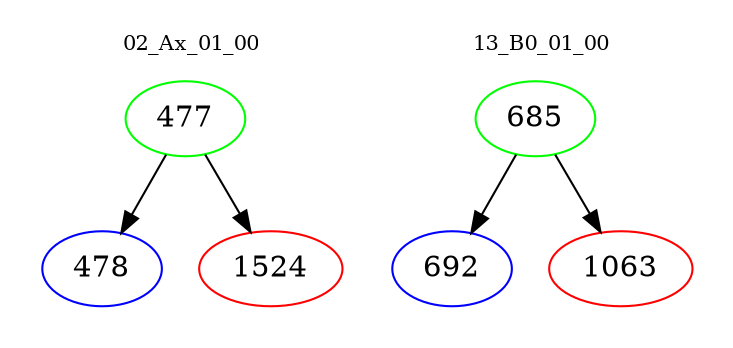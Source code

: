 digraph{
subgraph cluster_0 {
color = white
label = "02_Ax_01_00";
fontsize=10;
T0_477 [label="477", color="green"]
T0_477 -> T0_478 [color="black"]
T0_478 [label="478", color="blue"]
T0_477 -> T0_1524 [color="black"]
T0_1524 [label="1524", color="red"]
}
subgraph cluster_1 {
color = white
label = "13_B0_01_00";
fontsize=10;
T1_685 [label="685", color="green"]
T1_685 -> T1_692 [color="black"]
T1_692 [label="692", color="blue"]
T1_685 -> T1_1063 [color="black"]
T1_1063 [label="1063", color="red"]
}
}
